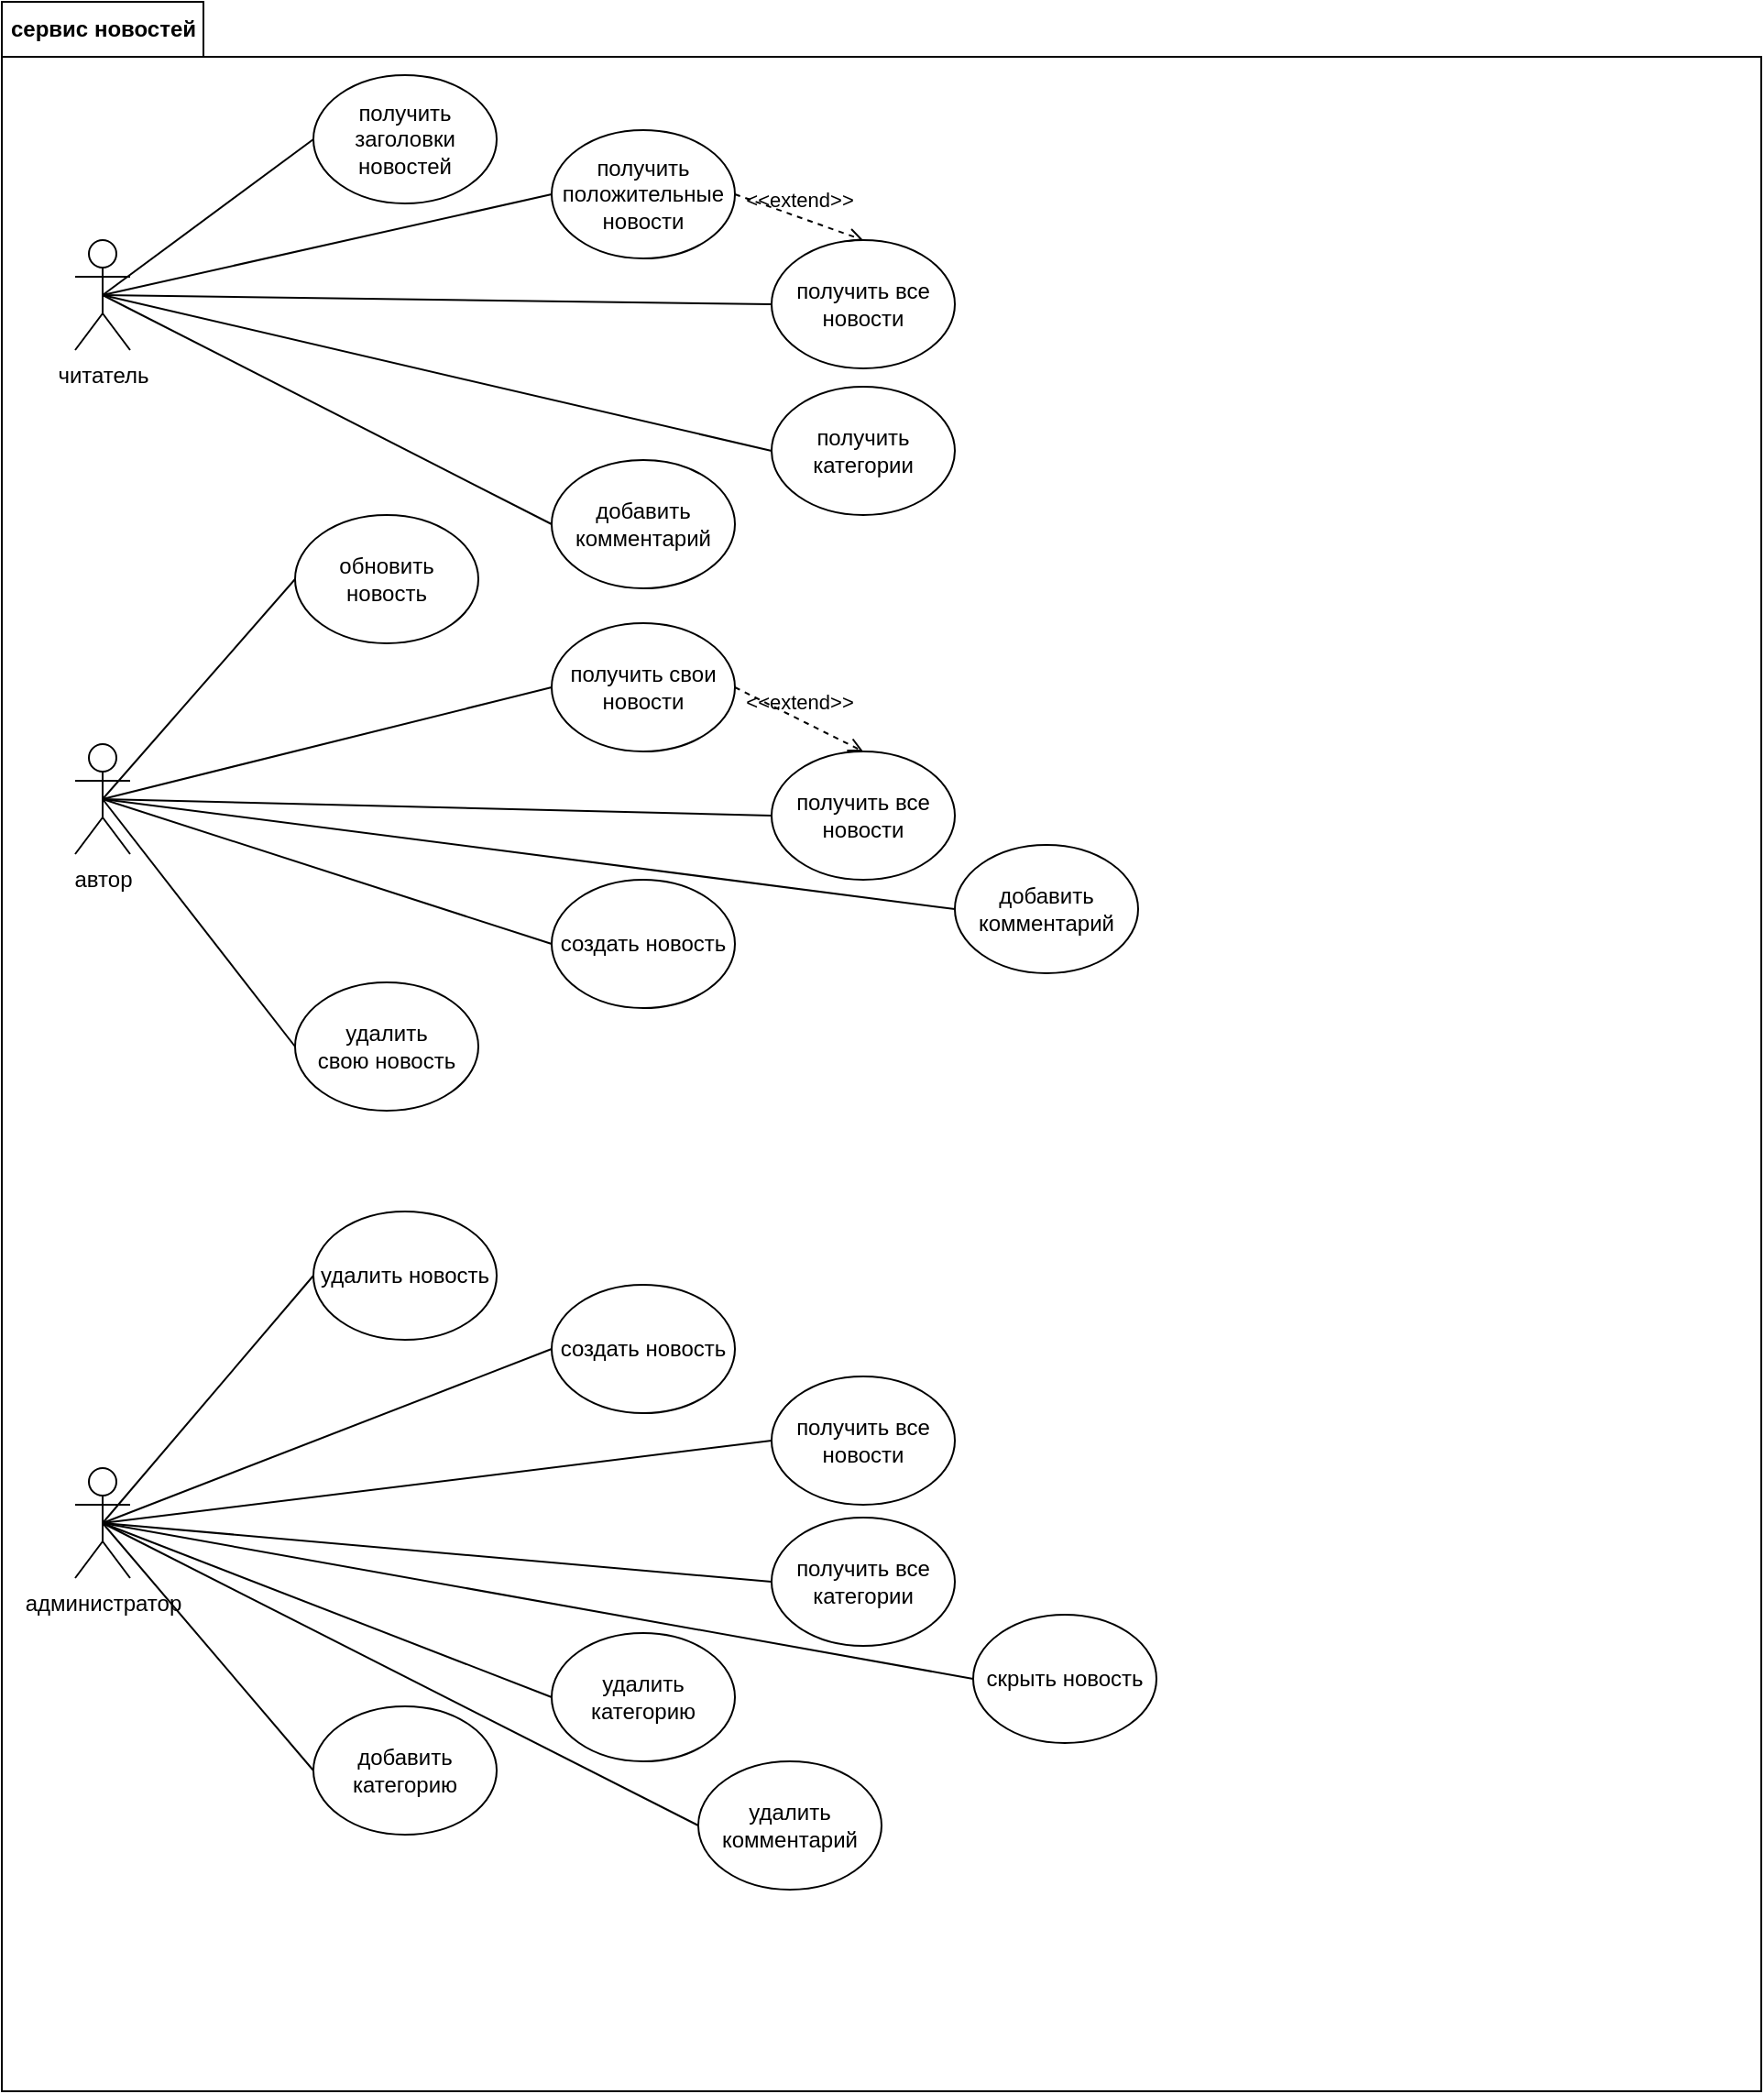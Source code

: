<mxfile version="14.6.12" type="device"><diagram id="yIQZMtlLeXmCjfOmUSiR" name="Страница 1"><mxGraphModel dx="1673" dy="934" grid="1" gridSize="10" guides="1" tooltips="1" connect="1" arrows="1" fold="1" page="1" pageScale="1" pageWidth="1169" pageHeight="827" math="0" shadow="0"><root><mxCell id="0"/><mxCell id="1" parent="0"/><mxCell id="FmCj64Cb7Rz6J9c4CTUs-8" value="сервис новостей" style="shape=folder;fontStyle=1;tabWidth=110;tabHeight=30;tabPosition=left;html=1;boundedLbl=1;labelInHeader=1;container=1;collapsible=0;recursiveResize=0;" vertex="1" parent="1"><mxGeometry x="80" y="40" width="960" height="1140" as="geometry"/></mxCell><mxCell id="FmCj64Cb7Rz6J9c4CTUs-10" value="автор" style="shape=umlActor;verticalLabelPosition=bottom;verticalAlign=top;html=1;outlineConnect=0;" vertex="1" parent="FmCj64Cb7Rz6J9c4CTUs-8"><mxGeometry x="40" y="405" width="30" height="60" as="geometry"/></mxCell><mxCell id="FmCj64Cb7Rz6J9c4CTUs-11" value="администратор" style="shape=umlActor;verticalLabelPosition=bottom;verticalAlign=top;html=1;outlineConnect=0;" vertex="1" parent="FmCj64Cb7Rz6J9c4CTUs-8"><mxGeometry x="40" y="800" width="30" height="60" as="geometry"/></mxCell><mxCell id="FmCj64Cb7Rz6J9c4CTUs-17" value="получить заголовки новостей" style="ellipse;whiteSpace=wrap;html=1;" vertex="1" parent="FmCj64Cb7Rz6J9c4CTUs-8"><mxGeometry x="170" y="40" width="100" height="70" as="geometry"/></mxCell><mxCell id="FmCj64Cb7Rz6J9c4CTUs-16" value="получить свои новости" style="ellipse;whiteSpace=wrap;html=1;" vertex="1" parent="FmCj64Cb7Rz6J9c4CTUs-8"><mxGeometry x="300" y="339" width="100" height="70" as="geometry"/></mxCell><mxCell id="FmCj64Cb7Rz6J9c4CTUs-15" value="создать новость" style="ellipse;whiteSpace=wrap;html=1;" vertex="1" parent="FmCj64Cb7Rz6J9c4CTUs-8"><mxGeometry x="300" y="479" width="100" height="70" as="geometry"/></mxCell><mxCell id="FmCj64Cb7Rz6J9c4CTUs-14" value="удалить свою&amp;nbsp;новость" style="ellipse;whiteSpace=wrap;html=1;" vertex="1" parent="FmCj64Cb7Rz6J9c4CTUs-8"><mxGeometry x="160" y="535" width="100" height="70" as="geometry"/></mxCell><mxCell id="FmCj64Cb7Rz6J9c4CTUs-13" value="получить категории" style="ellipse;whiteSpace=wrap;html=1;" vertex="1" parent="FmCj64Cb7Rz6J9c4CTUs-8"><mxGeometry x="420" y="210" width="100" height="70" as="geometry"/></mxCell><mxCell id="FmCj64Cb7Rz6J9c4CTUs-6" value="обновить новость" style="ellipse;whiteSpace=wrap;html=1;" vertex="1" parent="FmCj64Cb7Rz6J9c4CTUs-8"><mxGeometry x="160" y="280" width="100" height="70" as="geometry"/></mxCell><mxCell id="FmCj64Cb7Rz6J9c4CTUs-18" value="получить положительные новости" style="ellipse;whiteSpace=wrap;html=1;" vertex="1" parent="FmCj64Cb7Rz6J9c4CTUs-8"><mxGeometry x="300" y="70" width="100" height="70" as="geometry"/></mxCell><mxCell id="FmCj64Cb7Rz6J9c4CTUs-19" value="получить все новости" style="ellipse;whiteSpace=wrap;html=1;" vertex="1" parent="FmCj64Cb7Rz6J9c4CTUs-8"><mxGeometry x="420" y="130" width="100" height="70" as="geometry"/></mxCell><mxCell id="FmCj64Cb7Rz6J9c4CTUs-20" value="удалить новость" style="ellipse;whiteSpace=wrap;html=1;" vertex="1" parent="FmCj64Cb7Rz6J9c4CTUs-8"><mxGeometry x="170" y="660" width="100" height="70" as="geometry"/></mxCell><mxCell id="FmCj64Cb7Rz6J9c4CTUs-22" value="создать новость" style="ellipse;whiteSpace=wrap;html=1;" vertex="1" parent="FmCj64Cb7Rz6J9c4CTUs-8"><mxGeometry x="300" y="700" width="100" height="70" as="geometry"/></mxCell><mxCell id="FmCj64Cb7Rz6J9c4CTUs-25" value="получить все категории" style="ellipse;whiteSpace=wrap;html=1;" vertex="1" parent="FmCj64Cb7Rz6J9c4CTUs-8"><mxGeometry x="420" y="827" width="100" height="70" as="geometry"/></mxCell><mxCell id="FmCj64Cb7Rz6J9c4CTUs-23" value="получить все новости" style="ellipse;whiteSpace=wrap;html=1;" vertex="1" parent="FmCj64Cb7Rz6J9c4CTUs-8"><mxGeometry x="420" y="750" width="100" height="70" as="geometry"/></mxCell><mxCell id="FmCj64Cb7Rz6J9c4CTUs-26" value="удалить категорию" style="ellipse;whiteSpace=wrap;html=1;" vertex="1" parent="FmCj64Cb7Rz6J9c4CTUs-8"><mxGeometry x="300" y="890" width="100" height="70" as="geometry"/></mxCell><mxCell id="FmCj64Cb7Rz6J9c4CTUs-27" value="добавить категорию" style="ellipse;whiteSpace=wrap;html=1;" vertex="1" parent="FmCj64Cb7Rz6J9c4CTUs-8"><mxGeometry x="170" y="930" width="100" height="70" as="geometry"/></mxCell><mxCell id="FmCj64Cb7Rz6J9c4CTUs-33" value="" style="endArrow=none;html=1;exitX=0.5;exitY=0.5;exitDx=0;exitDy=0;exitPerimeter=0;entryX=0;entryY=0.5;entryDx=0;entryDy=0;" edge="1" parent="FmCj64Cb7Rz6J9c4CTUs-8" source="FmCj64Cb7Rz6J9c4CTUs-10" target="FmCj64Cb7Rz6J9c4CTUs-6"><mxGeometry width="50" height="50" relative="1" as="geometry"><mxPoint x="65" y="160" as="sourcePoint"/><mxPoint x="430" y="255.0" as="targetPoint"/></mxGeometry></mxCell><mxCell id="FmCj64Cb7Rz6J9c4CTUs-34" value="" style="endArrow=none;html=1;exitX=0.5;exitY=0.5;exitDx=0;exitDy=0;exitPerimeter=0;entryX=0;entryY=0.5;entryDx=0;entryDy=0;" edge="1" parent="FmCj64Cb7Rz6J9c4CTUs-8" source="FmCj64Cb7Rz6J9c4CTUs-10" target="FmCj64Cb7Rz6J9c4CTUs-16"><mxGeometry width="50" height="50" relative="1" as="geometry"><mxPoint x="65" y="400" as="sourcePoint"/><mxPoint x="170" y="325.0" as="targetPoint"/></mxGeometry></mxCell><mxCell id="FmCj64Cb7Rz6J9c4CTUs-35" value="" style="endArrow=none;html=1;exitX=0.5;exitY=0.5;exitDx=0;exitDy=0;exitPerimeter=0;entryX=0;entryY=0.5;entryDx=0;entryDy=0;" edge="1" parent="FmCj64Cb7Rz6J9c4CTUs-8" source="FmCj64Cb7Rz6J9c4CTUs-10" target="FmCj64Cb7Rz6J9c4CTUs-15"><mxGeometry width="50" height="50" relative="1" as="geometry"><mxPoint x="75" y="410" as="sourcePoint"/><mxPoint x="180" y="335.0" as="targetPoint"/></mxGeometry></mxCell><mxCell id="FmCj64Cb7Rz6J9c4CTUs-36" value="" style="endArrow=none;html=1;exitX=0.5;exitY=0.5;exitDx=0;exitDy=0;exitPerimeter=0;entryX=0;entryY=0.5;entryDx=0;entryDy=0;" edge="1" parent="FmCj64Cb7Rz6J9c4CTUs-8" source="FmCj64Cb7Rz6J9c4CTUs-10" target="FmCj64Cb7Rz6J9c4CTUs-14"><mxGeometry width="50" height="50" relative="1" as="geometry"><mxPoint x="65" y="400" as="sourcePoint"/><mxPoint x="440" y="445" as="targetPoint"/></mxGeometry></mxCell><mxCell id="FmCj64Cb7Rz6J9c4CTUs-38" value="получить все новости" style="ellipse;whiteSpace=wrap;html=1;" vertex="1" parent="FmCj64Cb7Rz6J9c4CTUs-8"><mxGeometry x="420" y="409" width="100" height="70" as="geometry"/></mxCell><mxCell id="FmCj64Cb7Rz6J9c4CTUs-39" value="" style="endArrow=none;html=1;exitX=0.5;exitY=0.5;exitDx=0;exitDy=0;exitPerimeter=0;entryX=0;entryY=0.5;entryDx=0;entryDy=0;" edge="1" parent="FmCj64Cb7Rz6J9c4CTUs-8" source="FmCj64Cb7Rz6J9c4CTUs-10" target="FmCj64Cb7Rz6J9c4CTUs-38"><mxGeometry width="50" height="50" relative="1" as="geometry"><mxPoint x="290" y="560" as="sourcePoint"/><mxPoint x="340" y="510" as="targetPoint"/></mxGeometry></mxCell><mxCell id="FmCj64Cb7Rz6J9c4CTUs-41" value="" style="endArrow=none;html=1;entryX=0;entryY=0.5;entryDx=0;entryDy=0;exitX=0.5;exitY=0.5;exitDx=0;exitDy=0;exitPerimeter=0;" edge="1" parent="FmCj64Cb7Rz6J9c4CTUs-8" source="FmCj64Cb7Rz6J9c4CTUs-11" target="FmCj64Cb7Rz6J9c4CTUs-20"><mxGeometry width="50" height="50" relative="1" as="geometry"><mxPoint x="280" y="810" as="sourcePoint"/><mxPoint x="330" y="760" as="targetPoint"/></mxGeometry></mxCell><mxCell id="FmCj64Cb7Rz6J9c4CTUs-42" value="" style="endArrow=none;html=1;entryX=0;entryY=0.5;entryDx=0;entryDy=0;exitX=0.5;exitY=0.5;exitDx=0;exitDy=0;exitPerimeter=0;" edge="1" parent="FmCj64Cb7Rz6J9c4CTUs-8" source="FmCj64Cb7Rz6J9c4CTUs-11" target="FmCj64Cb7Rz6J9c4CTUs-22"><mxGeometry width="50" height="50" relative="1" as="geometry"><mxPoint x="80" y="822.391" as="sourcePoint"/><mxPoint x="180.0" y="705" as="targetPoint"/></mxGeometry></mxCell><mxCell id="FmCj64Cb7Rz6J9c4CTUs-43" value="" style="endArrow=none;html=1;entryX=0;entryY=0.5;entryDx=0;entryDy=0;exitX=0.5;exitY=0.5;exitDx=0;exitDy=0;exitPerimeter=0;" edge="1" parent="FmCj64Cb7Rz6J9c4CTUs-8" source="FmCj64Cb7Rz6J9c4CTUs-11" target="FmCj64Cb7Rz6J9c4CTUs-23"><mxGeometry width="50" height="50" relative="1" as="geometry"><mxPoint x="60" y="830" as="sourcePoint"/><mxPoint x="180.0" y="705" as="targetPoint"/></mxGeometry></mxCell><mxCell id="FmCj64Cb7Rz6J9c4CTUs-44" value="" style="endArrow=none;html=1;entryX=0;entryY=0.5;entryDx=0;entryDy=0;exitX=0.5;exitY=0.5;exitDx=0;exitDy=0;exitPerimeter=0;" edge="1" parent="FmCj64Cb7Rz6J9c4CTUs-8" source="FmCj64Cb7Rz6J9c4CTUs-11" target="FmCj64Cb7Rz6J9c4CTUs-25"><mxGeometry width="50" height="50" relative="1" as="geometry"><mxPoint x="65" y="840" as="sourcePoint"/><mxPoint x="430.0" y="795" as="targetPoint"/></mxGeometry></mxCell><mxCell id="FmCj64Cb7Rz6J9c4CTUs-45" value="" style="endArrow=none;html=1;entryX=0;entryY=0.5;entryDx=0;entryDy=0;exitX=0.5;exitY=0.5;exitDx=0;exitDy=0;exitPerimeter=0;" edge="1" parent="FmCj64Cb7Rz6J9c4CTUs-8" source="FmCj64Cb7Rz6J9c4CTUs-11" target="FmCj64Cb7Rz6J9c4CTUs-26"><mxGeometry width="50" height="50" relative="1" as="geometry"><mxPoint x="65" y="840" as="sourcePoint"/><mxPoint x="430.0" y="872" as="targetPoint"/></mxGeometry></mxCell><mxCell id="FmCj64Cb7Rz6J9c4CTUs-46" value="" style="endArrow=none;html=1;entryX=0;entryY=0.5;entryDx=0;entryDy=0;exitX=0.5;exitY=0.5;exitDx=0;exitDy=0;exitPerimeter=0;" edge="1" parent="FmCj64Cb7Rz6J9c4CTUs-8" source="FmCj64Cb7Rz6J9c4CTUs-11" target="FmCj64Cb7Rz6J9c4CTUs-27"><mxGeometry width="50" height="50" relative="1" as="geometry"><mxPoint x="65" y="840" as="sourcePoint"/><mxPoint x="310.0" y="935" as="targetPoint"/></mxGeometry></mxCell><mxCell id="FmCj64Cb7Rz6J9c4CTUs-47" value="&amp;lt;&amp;lt;extend&amp;gt;&amp;gt;" style="html=1;verticalAlign=bottom;labelBackgroundColor=none;endArrow=open;endFill=0;dashed=1;exitX=1;exitY=0.5;exitDx=0;exitDy=0;entryX=0.5;entryY=0;entryDx=0;entryDy=0;" edge="1" parent="FmCj64Cb7Rz6J9c4CTUs-8" source="FmCj64Cb7Rz6J9c4CTUs-18" target="FmCj64Cb7Rz6J9c4CTUs-19"><mxGeometry width="160" relative="1" as="geometry"><mxPoint x="220" y="190" as="sourcePoint"/><mxPoint x="380" y="190" as="targetPoint"/></mxGeometry></mxCell><mxCell id="FmCj64Cb7Rz6J9c4CTUs-48" value="&amp;lt;&amp;lt;extend&amp;gt;&amp;gt;" style="html=1;verticalAlign=bottom;labelBackgroundColor=none;endArrow=open;endFill=0;dashed=1;exitX=1;exitY=0.5;exitDx=0;exitDy=0;entryX=0.5;entryY=0;entryDx=0;entryDy=0;" edge="1" parent="FmCj64Cb7Rz6J9c4CTUs-8" source="FmCj64Cb7Rz6J9c4CTUs-16" target="FmCj64Cb7Rz6J9c4CTUs-38"><mxGeometry width="160" relative="1" as="geometry"><mxPoint x="410" y="115" as="sourcePoint"/><mxPoint x="480" y="140.0" as="targetPoint"/></mxGeometry></mxCell><mxCell id="FmCj64Cb7Rz6J9c4CTUs-49" value="добавить комментарий&lt;span style=&quot;color: rgba(0 , 0 , 0 , 0) ; font-family: monospace ; font-size: 0px&quot;&gt;%3CmxGraphModel%3E%3Croot%3E%3CmxCell%20id%3D%220%22%2F%3E%3CmxCell%20id%3D%221%22%20parent%3D%220%22%2F%3E%3CmxCell%20id%3D%222%22%20value%3D%22%D1%81%D0%BE%D0%B7%D0%B4%D0%B0%D1%82%D1%8C%20%D0%BD%D0%BE%D0%B2%D0%BE%D1%81%D1%82%D1%8C%22%20style%3D%22ellipse%3BwhiteSpace%3Dwrap%3Bhtml%3D1%3B%22%20vertex%3D%221%22%20parent%3D%221%22%3E%3CmxGeometry%20x%3D%22380%22%20y%3D%22519%22%20width%3D%22100%22%20height%3D%2270%22%20as%3D%22geometry%22%2F%3E%3C%2FmxCell%3E%3C%2Froot%3E%3C%2FmxGraphModel%3E&lt;/span&gt;" style="ellipse;whiteSpace=wrap;html=1;" vertex="1" parent="FmCj64Cb7Rz6J9c4CTUs-8"><mxGeometry x="520" y="460" width="100" height="70" as="geometry"/></mxCell><mxCell id="FmCj64Cb7Rz6J9c4CTUs-50" value="добавить комментарий&lt;span style=&quot;color: rgba(0 , 0 , 0 , 0) ; font-family: monospace ; font-size: 0px&quot;&gt;%3CmxGraphModel%3E%3Croot%3E%3CmxCell%20id%3D%220%22%2F%3E%3CmxCell%20id%3D%221%22%20parent%3D%220%22%2F%3E%3CmxCell%20id%3D%222%22%20value%3D%22%D1%81%D0%BE%D0%B7%D0%B4%D0%B0%D1%82%D1%8C%20%D0%BD%D0%BE%D0%B2%D0%BE%D1%81%D1%82%D1%8C%22%20style%3D%22ellipse%3BwhiteSpace%3Dwrap%3Bhtml%3D1%3B%22%20vertex%3D%221%22%20parent%3D%221%22%3E%3CmxGeometry%20x%3D%22380%22%20y%3D%22519%22%20width%3D%22100%22%20height%3D%2270%22%20as%3D%22geometry%22%2F%3E%3C%2FmxCell%3E%3C%2Froot%3E%3C%2FmxGraphModel%3E&lt;/span&gt;" style="ellipse;whiteSpace=wrap;html=1;" vertex="1" parent="FmCj64Cb7Rz6J9c4CTUs-8"><mxGeometry x="300" y="250" width="100" height="70" as="geometry"/></mxCell><mxCell id="FmCj64Cb7Rz6J9c4CTUs-52" value="" style="endArrow=none;html=1;exitX=0.5;exitY=0.5;exitDx=0;exitDy=0;exitPerimeter=0;entryX=0;entryY=0.5;entryDx=0;entryDy=0;" edge="1" parent="FmCj64Cb7Rz6J9c4CTUs-8" source="FmCj64Cb7Rz6J9c4CTUs-10" target="FmCj64Cb7Rz6J9c4CTUs-49"><mxGeometry width="50" height="50" relative="1" as="geometry"><mxPoint x="65" y="445.0" as="sourcePoint"/><mxPoint x="310" y="524" as="targetPoint"/></mxGeometry></mxCell><mxCell id="FmCj64Cb7Rz6J9c4CTUs-54" value="скрыть новость" style="ellipse;whiteSpace=wrap;html=1;" vertex="1" parent="FmCj64Cb7Rz6J9c4CTUs-8"><mxGeometry x="530" y="880" width="100" height="70" as="geometry"/></mxCell><mxCell id="FmCj64Cb7Rz6J9c4CTUs-55" value="" style="endArrow=none;html=1;entryX=0;entryY=0.5;entryDx=0;entryDy=0;exitX=0.5;exitY=0.5;exitDx=0;exitDy=0;exitPerimeter=0;" edge="1" parent="FmCj64Cb7Rz6J9c4CTUs-8" source="FmCj64Cb7Rz6J9c4CTUs-11" target="FmCj64Cb7Rz6J9c4CTUs-54"><mxGeometry width="50" height="50" relative="1" as="geometry"><mxPoint x="65" y="840" as="sourcePoint"/><mxPoint x="430" y="872" as="targetPoint"/></mxGeometry></mxCell><mxCell id="FmCj64Cb7Rz6J9c4CTUs-56" value="удалить комментарий" style="ellipse;whiteSpace=wrap;html=1;" vertex="1" parent="FmCj64Cb7Rz6J9c4CTUs-8"><mxGeometry x="380" y="960" width="100" height="70" as="geometry"/></mxCell><mxCell id="FmCj64Cb7Rz6J9c4CTUs-57" value="" style="endArrow=none;html=1;entryX=0;entryY=0.5;entryDx=0;entryDy=0;exitX=0.5;exitY=0.5;exitDx=0;exitDy=0;exitPerimeter=0;" edge="1" parent="FmCj64Cb7Rz6J9c4CTUs-8" source="FmCj64Cb7Rz6J9c4CTUs-11" target="FmCj64Cb7Rz6J9c4CTUs-56"><mxGeometry width="50" height="50" relative="1" as="geometry"><mxPoint x="65" y="840" as="sourcePoint"/><mxPoint x="540" y="925" as="targetPoint"/></mxGeometry></mxCell><mxCell id="FmCj64Cb7Rz6J9c4CTUs-1" value="читатель" style="shape=umlActor;verticalLabelPosition=bottom;verticalAlign=top;html=1;outlineConnect=0;" vertex="1" parent="1"><mxGeometry x="120" y="170" width="30" height="60" as="geometry"/></mxCell><mxCell id="FmCj64Cb7Rz6J9c4CTUs-29" value="" style="endArrow=none;html=1;exitX=0.5;exitY=0.5;exitDx=0;exitDy=0;exitPerimeter=0;entryX=0;entryY=0.5;entryDx=0;entryDy=0;" edge="1" parent="1" source="FmCj64Cb7Rz6J9c4CTUs-1" target="FmCj64Cb7Rz6J9c4CTUs-17"><mxGeometry width="50" height="50" relative="1" as="geometry"><mxPoint x="440" y="390" as="sourcePoint"/><mxPoint x="490" y="340" as="targetPoint"/></mxGeometry></mxCell><mxCell id="FmCj64Cb7Rz6J9c4CTUs-30" value="" style="endArrow=none;html=1;exitX=0.5;exitY=0.5;exitDx=0;exitDy=0;exitPerimeter=0;entryX=0;entryY=0.5;entryDx=0;entryDy=0;" edge="1" parent="1" source="FmCj64Cb7Rz6J9c4CTUs-1" target="FmCj64Cb7Rz6J9c4CTUs-18"><mxGeometry width="50" height="50" relative="1" as="geometry"><mxPoint x="145" y="200" as="sourcePoint"/><mxPoint x="260" y="125" as="targetPoint"/></mxGeometry></mxCell><mxCell id="FmCj64Cb7Rz6J9c4CTUs-31" value="" style="endArrow=none;html=1;exitX=0.5;exitY=0.5;exitDx=0;exitDy=0;exitPerimeter=0;entryX=0;entryY=0.5;entryDx=0;entryDy=0;" edge="1" parent="1" source="FmCj64Cb7Rz6J9c4CTUs-1" target="FmCj64Cb7Rz6J9c4CTUs-19"><mxGeometry width="50" height="50" relative="1" as="geometry"><mxPoint x="145" y="200" as="sourcePoint"/><mxPoint x="390" y="155" as="targetPoint"/></mxGeometry></mxCell><mxCell id="FmCj64Cb7Rz6J9c4CTUs-32" value="" style="endArrow=none;html=1;exitX=0.5;exitY=0.5;exitDx=0;exitDy=0;exitPerimeter=0;entryX=0;entryY=0.5;entryDx=0;entryDy=0;" edge="1" parent="1" source="FmCj64Cb7Rz6J9c4CTUs-1" target="FmCj64Cb7Rz6J9c4CTUs-13"><mxGeometry width="50" height="50" relative="1" as="geometry"><mxPoint x="145" y="200" as="sourcePoint"/><mxPoint x="510" y="215.0" as="targetPoint"/></mxGeometry></mxCell><mxCell id="FmCj64Cb7Rz6J9c4CTUs-51" value="" style="endArrow=none;html=1;exitX=0.5;exitY=0.5;exitDx=0;exitDy=0;exitPerimeter=0;entryX=0;entryY=0.5;entryDx=0;entryDy=0;" edge="1" parent="1" source="FmCj64Cb7Rz6J9c4CTUs-1" target="FmCj64Cb7Rz6J9c4CTUs-50"><mxGeometry width="50" height="50" relative="1" as="geometry"><mxPoint x="145" y="210" as="sourcePoint"/><mxPoint x="510" y="295.0" as="targetPoint"/></mxGeometry></mxCell></root></mxGraphModel></diagram></mxfile>